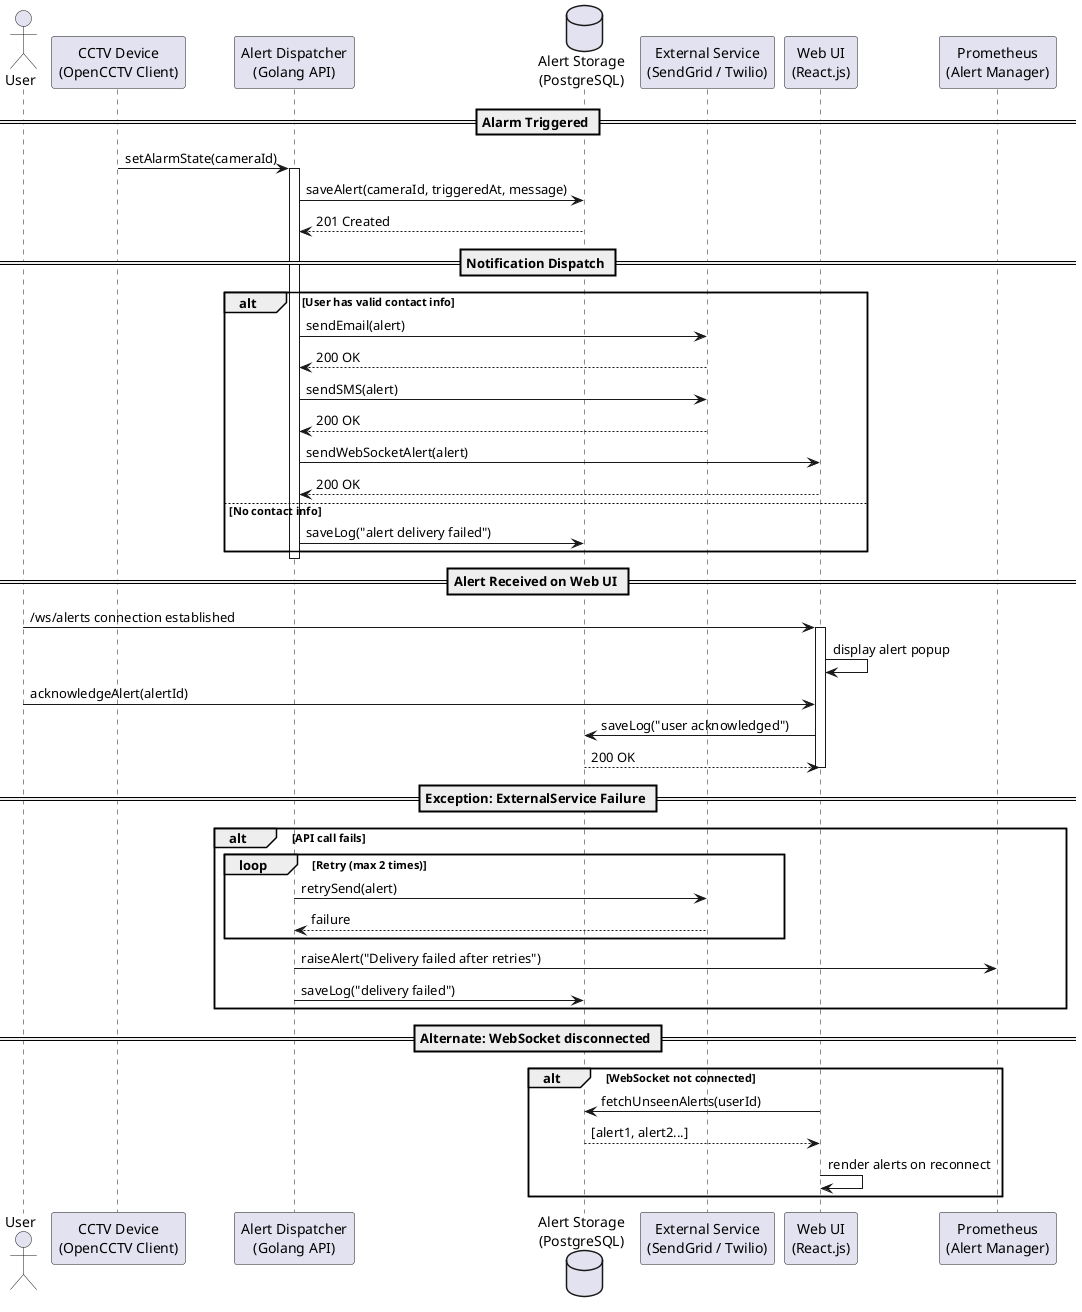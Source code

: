 @startuml
' 3.2.7_alarm_triggering_and_notification_dispatch.plantuml

actor User
participant "CCTV Device\n(OpenCCTV Client)" as CCTVDevice
participant "Alert Dispatcher\n(Golang API)" as AlertDispatcher
database "Alert Storage\n(PostgreSQL)" as AlertStorage
participant "External Service\n(SendGrid / Twilio)" as ExternalService
participant "Web UI\n(React.js)" as WebUI
participant "Prometheus\n(Alert Manager)" as Prometheus

== Alarm Triggered ==
CCTVDevice -> AlertDispatcher: setAlarmState(cameraId)
activate AlertDispatcher
AlertDispatcher -> AlertStorage: saveAlert(cameraId, triggeredAt, message)
AlertStorage --> AlertDispatcher: 201 Created

== Notification Dispatch ==
alt User has valid contact info
  AlertDispatcher -> ExternalService: sendEmail(alert)
  ExternalService --> AlertDispatcher: 200 OK

  AlertDispatcher -> ExternalService: sendSMS(alert)
  ExternalService --> AlertDispatcher: 200 OK

  AlertDispatcher -> WebUI: sendWebSocketAlert(alert)
  WebUI --> AlertDispatcher: 200 OK
else No contact info
  AlertDispatcher -> AlertStorage: saveLog("alert delivery failed")
end

deactivate AlertDispatcher

== Alert Received on Web UI ==
User -> WebUI: /ws/alerts connection established
activate WebUI
WebUI -> WebUI: display alert popup
User -> WebUI: acknowledgeAlert(alertId)
WebUI -> AlertStorage: saveLog("user acknowledged")
AlertStorage --> WebUI: 200 OK
deactivate WebUI

== Exception: ExternalService Failure ==
alt API call fails
  loop Retry (max 2 times)
    AlertDispatcher -> ExternalService: retrySend(alert)
    ExternalService --> AlertDispatcher: failure
  end
  AlertDispatcher -> Prometheus: raiseAlert("Delivery failed after retries")
  AlertDispatcher -> AlertStorage: saveLog("delivery failed")
end

== Alternate: WebSocket disconnected ==
alt WebSocket not connected
  WebUI -> AlertStorage: fetchUnseenAlerts(userId)
  AlertStorage --> WebUI: [alert1, alert2...]
  WebUI -> WebUI: render alerts on reconnect
end
@enduml

